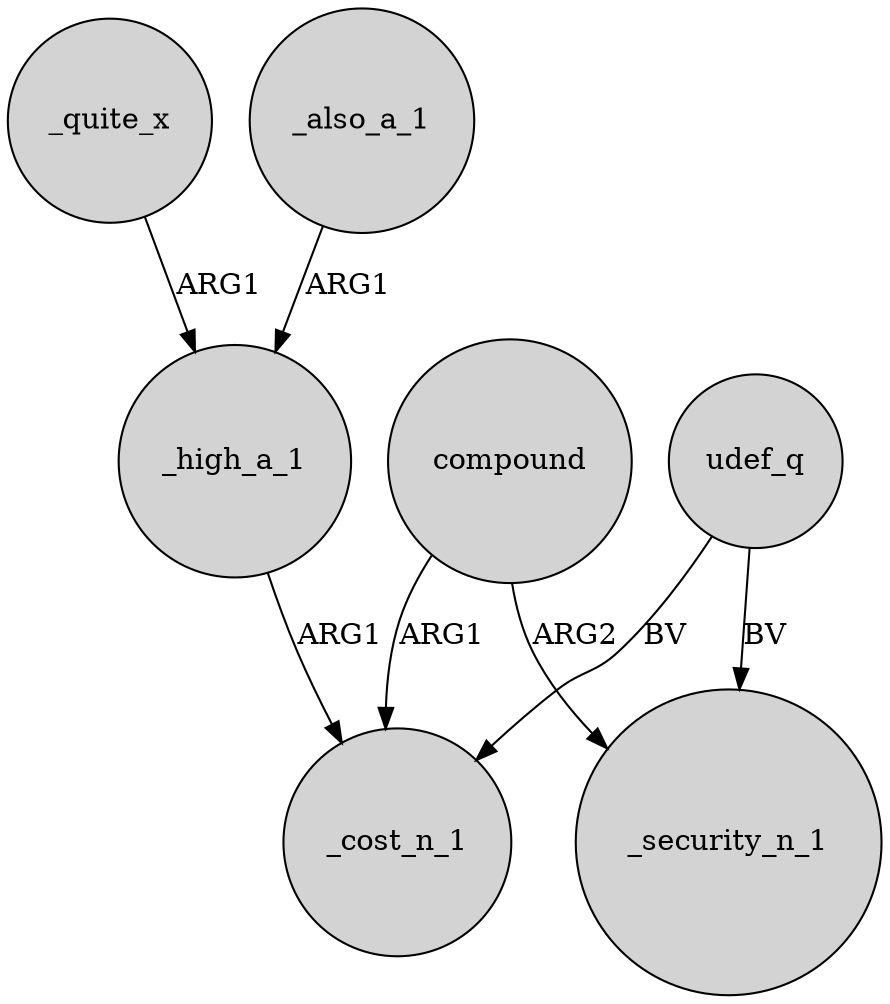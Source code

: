 digraph {
	node [shape=circle style=filled]
	_quite_x -> _high_a_1 [label=ARG1]
	_also_a_1 -> _high_a_1 [label=ARG1]
	udef_q -> _cost_n_1 [label=BV]
	_high_a_1 -> _cost_n_1 [label=ARG1]
	compound -> _cost_n_1 [label=ARG1]
	udef_q -> _security_n_1 [label=BV]
	compound -> _security_n_1 [label=ARG2]
}
